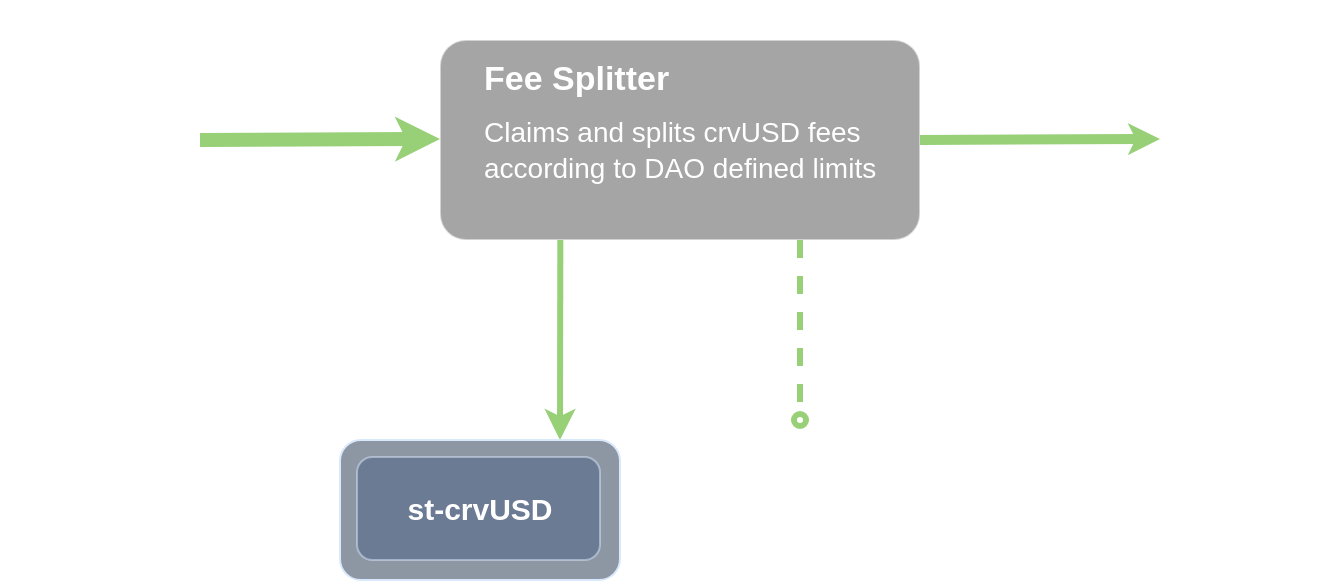 <mxfile version="21.6.5" type="device">
  <diagram name="Page-1" id="KmqBuny11dcGHE-aLbBQ">
    <mxGraphModel dx="1364" dy="2843" grid="1" gridSize="10" guides="1" tooltips="1" connect="1" arrows="1" fold="1" page="1" pageScale="1" pageWidth="1060" pageHeight="2000" math="0" shadow="0">
      <root>
        <mxCell id="0" />
        <mxCell id="1" parent="0" />
        <mxCell id="J4hrUMjAqNFPKfTZg-ua-1" value="" style="rounded=1;whiteSpace=wrap;html=1;opacity=50;arcSize=13;fillColor=#4D4D4D;strokeColor=#FFFFFF;" parent="1" vertex="1">
          <mxGeometry x="350" y="-1380" width="240" height="100" as="geometry" />
        </mxCell>
        <mxCell id="J4hrUMjAqNFPKfTZg-ua-2" value="Fee Splitter" style="text;html=1;strokeColor=none;fillColor=none;align=left;verticalAlign=middle;whiteSpace=wrap;rounded=0;fontSize=17;fontStyle=1;fontColor=#FFFFFF;" parent="1" vertex="1">
          <mxGeometry x="370" y="-1380" width="170" height="40" as="geometry" />
        </mxCell>
        <mxCell id="J4hrUMjAqNFPKfTZg-ua-3" value="&lt;span style=&quot;font-size: 14px; font-weight: 400;&quot;&gt;Claims and splits crvUSD fees according to DAO defined limits&lt;/span&gt;" style="text;html=1;strokeColor=none;fillColor=none;align=left;verticalAlign=top;whiteSpace=wrap;rounded=0;fontSize=15;fontStyle=1;fontColor=#FFFFFF;" parent="1" vertex="1">
          <mxGeometry x="370" y="-1350" width="210" height="70" as="geometry" />
        </mxCell>
        <mxCell id="J4hrUMjAqNFPKfTZg-ua-5" value="" style="endArrow=classic;html=1;rounded=0;strokeWidth=7;strokeColor=#97D077;fillColor=#ffe6cc;endSize=0;" parent="1" edge="1">
          <mxGeometry width="50" height="50" relative="1" as="geometry">
            <mxPoint x="230" y="-1330" as="sourcePoint" />
            <mxPoint x="350" y="-1330.5" as="targetPoint" />
          </mxGeometry>
        </mxCell>
        <mxCell id="J4hrUMjAqNFPKfTZg-ua-18" value="" style="endArrow=classic;html=1;rounded=0;exitX=0.396;exitY=0.98;exitDx=0;exitDy=0;exitPerimeter=0;strokeColor=#97D077;fillColor=#ffe6cc;strokeWidth=3;" parent="1" edge="1">
          <mxGeometry width="50" height="50" relative="1" as="geometry">
            <mxPoint x="410.16" y="-1280" as="sourcePoint" />
            <mxPoint x="410" y="-1180" as="targetPoint" />
          </mxGeometry>
        </mxCell>
        <mxCell id="J4hrUMjAqNFPKfTZg-ua-19" value="" style="rounded=1;whiteSpace=wrap;html=1;fontSize=23;fillColor=#8D96A3;strokeColor=#DAE8FC;fontStyle=0;align=center;" parent="1" vertex="1">
          <mxGeometry x="300" y="-1180" width="140" height="70" as="geometry" />
        </mxCell>
        <mxCell id="J4hrUMjAqNFPKfTZg-ua-20" value="&lt;font style=&quot;font-size: 15px;&quot;&gt;&lt;b&gt;st-crvUSD&lt;br&gt;&lt;/b&gt;&lt;/font&gt;" style="rounded=1;whiteSpace=wrap;html=1;fillColor=#4B6385;strokeColor=#DAE8FC;opacity=50;fontColor=#FFFFFF;" parent="1" vertex="1">
          <mxGeometry x="308.5" y="-1171.5" width="121.5" height="51.5" as="geometry" />
        </mxCell>
        <mxCell id="J4hrUMjAqNFPKfTZg-ua-21" value="" style="endArrow=oval;html=1;rounded=0;strokeColor=#97D077;fillColor=#ffe6cc;strokeWidth=3;endFill=0;dashed=1;" parent="1" edge="1">
          <mxGeometry width="50" height="50" relative="1" as="geometry">
            <mxPoint x="530" y="-1280" as="sourcePoint" />
            <mxPoint x="530" y="-1190" as="targetPoint" />
          </mxGeometry>
        </mxCell>
        <mxCell id="J4hrUMjAqNFPKfTZg-ua-22" value="More products can be added to the splitter if the DAO desires" style="text;html=1;strokeColor=none;fillColor=none;align=center;verticalAlign=middle;whiteSpace=wrap;rounded=0;fontColor=#FFFFFF;" parent="1" vertex="1">
          <mxGeometry x="485" y="-1171.5" width="90" height="30" as="geometry" />
        </mxCell>
        <mxCell id="J4hrUMjAqNFPKfTZg-ua-23" value="st-crvUSD requests a percentage of fees between the Max and Min defined by the DAO" style="text;html=1;strokeColor=none;fillColor=none;align=right;verticalAlign=middle;whiteSpace=wrap;rounded=0;fontColor=#FFFFFF;" parent="1" vertex="1">
          <mxGeometry x="290" y="-1270" width="110" height="80" as="geometry" />
        </mxCell>
        <mxCell id="J4hrUMjAqNFPKfTZg-ua-24" value="All crvUSD minting admin fees flow through the fee splitter" style="text;html=1;strokeColor=none;fillColor=none;align=right;verticalAlign=middle;whiteSpace=wrap;rounded=0;fontColor=#FFFFFF;" parent="1" vertex="1">
          <mxGeometry x="130" y="-1390" width="170" height="80" as="geometry" />
        </mxCell>
        <mxCell id="J4hrUMjAqNFPKfTZg-ua-25" value="" style="endArrow=classic;html=1;rounded=0;strokeWidth=5;strokeColor=#97D077;fillColor=#ffe6cc;endSize=0;" parent="1" edge="1">
          <mxGeometry width="50" height="50" relative="1" as="geometry">
            <mxPoint x="590" y="-1330" as="sourcePoint" />
            <mxPoint x="710" y="-1330.5" as="targetPoint" />
          </mxGeometry>
        </mxCell>
        <mxCell id="J4hrUMjAqNFPKfTZg-ua-26" value="Rest of fees continue to be collected for distribution to veCRV holders" style="text;html=1;strokeColor=none;fillColor=none;align=left;verticalAlign=middle;whiteSpace=wrap;rounded=0;fontColor=#FFFFFF;" parent="1" vertex="1">
          <mxGeometry x="630" y="-1400" width="170" height="80" as="geometry" />
        </mxCell>
      </root>
    </mxGraphModel>
  </diagram>
</mxfile>
